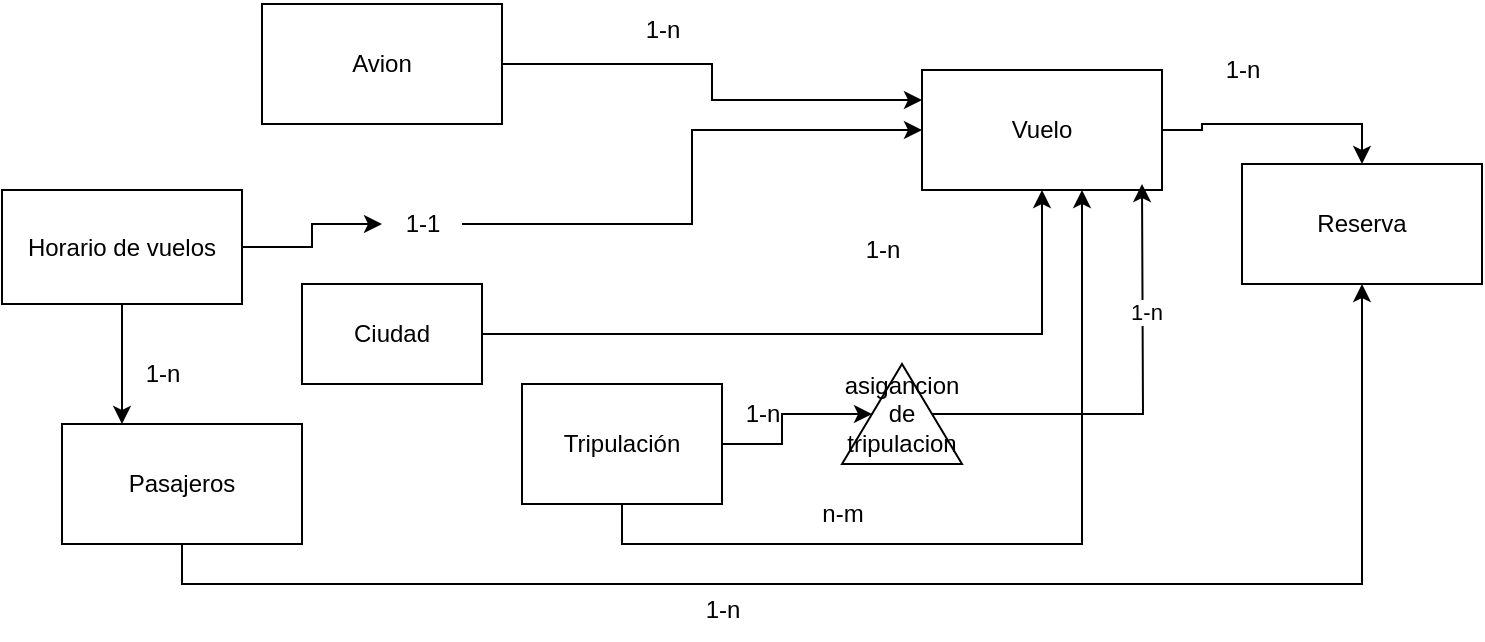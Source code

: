 <mxfile version="26.0.16">
  <diagram name="Página-1" id="086kb03i-b_UNXxnlOHt">
    <mxGraphModel dx="2117" dy="557" grid="1" gridSize="10" guides="1" tooltips="1" connect="1" arrows="1" fold="1" page="1" pageScale="1" pageWidth="827" pageHeight="1169" math="0" shadow="0">
      <root>
        <mxCell id="0" />
        <mxCell id="1" parent="0" />
        <mxCell id="uACeNrleiactqr5SETsN-12" style="edgeStyle=orthogonalEdgeStyle;rounded=0;orthogonalLoop=1;jettySize=auto;html=1;exitX=1;exitY=0.5;exitDx=0;exitDy=0;entryX=0;entryY=0.25;entryDx=0;entryDy=0;" edge="1" parent="1" source="uACeNrleiactqr5SETsN-3" target="uACeNrleiactqr5SETsN-4">
          <mxGeometry relative="1" as="geometry" />
        </mxCell>
        <mxCell id="uACeNrleiactqr5SETsN-3" value="&lt;font style=&quot;vertical-align: inherit;&quot;&gt;&lt;font style=&quot;vertical-align: inherit;&quot;&gt;Avion&lt;/font&gt;&lt;/font&gt;" style="rounded=0;whiteSpace=wrap;html=1;" vertex="1" parent="1">
          <mxGeometry x="60" y="40" width="120" height="60" as="geometry" />
        </mxCell>
        <mxCell id="uACeNrleiactqr5SETsN-19" style="edgeStyle=orthogonalEdgeStyle;rounded=0;orthogonalLoop=1;jettySize=auto;html=1;exitX=1;exitY=0.5;exitDx=0;exitDy=0;entryX=0.5;entryY=0;entryDx=0;entryDy=0;" edge="1" parent="1" source="uACeNrleiactqr5SETsN-4" target="uACeNrleiactqr5SETsN-10">
          <mxGeometry relative="1" as="geometry" />
        </mxCell>
        <mxCell id="uACeNrleiactqr5SETsN-4" value="&lt;font style=&quot;vertical-align: inherit;&quot;&gt;&lt;font style=&quot;vertical-align: inherit;&quot;&gt;Vuelo&lt;/font&gt;&lt;/font&gt;" style="rounded=0;whiteSpace=wrap;html=1;" vertex="1" parent="1">
          <mxGeometry x="390" y="73" width="120" height="60" as="geometry" />
        </mxCell>
        <mxCell id="uACeNrleiactqr5SETsN-14" style="edgeStyle=orthogonalEdgeStyle;rounded=0;orthogonalLoop=1;jettySize=auto;html=1;exitX=1;exitY=0.5;exitDx=0;exitDy=0;" edge="1" parent="1" source="uACeNrleiactqr5SETsN-5" target="uACeNrleiactqr5SETsN-4">
          <mxGeometry relative="1" as="geometry" />
        </mxCell>
        <mxCell id="uACeNrleiactqr5SETsN-5" value="&lt;font style=&quot;vertical-align: inherit;&quot;&gt;&lt;font style=&quot;vertical-align: inherit;&quot;&gt;Ciudad&lt;/font&gt;&lt;/font&gt;" style="rounded=0;whiteSpace=wrap;html=1;" vertex="1" parent="1">
          <mxGeometry x="80" y="180" width="90" height="50" as="geometry" />
        </mxCell>
        <mxCell id="uACeNrleiactqr5SETsN-23" style="edgeStyle=orthogonalEdgeStyle;rounded=0;orthogonalLoop=1;jettySize=auto;html=1;entryX=0.25;entryY=0;entryDx=0;entryDy=0;" edge="1" parent="1" source="uACeNrleiactqr5SETsN-7" target="uACeNrleiactqr5SETsN-8">
          <mxGeometry relative="1" as="geometry" />
        </mxCell>
        <mxCell id="uACeNrleiactqr5SETsN-28" style="edgeStyle=orthogonalEdgeStyle;rounded=0;orthogonalLoop=1;jettySize=auto;html=1;entryX=0;entryY=0.5;entryDx=0;entryDy=0;" edge="1" parent="1" source="uACeNrleiactqr5SETsN-26" target="uACeNrleiactqr5SETsN-4">
          <mxGeometry relative="1" as="geometry" />
        </mxCell>
        <mxCell id="uACeNrleiactqr5SETsN-7" value="&lt;font style=&quot;vertical-align: inherit;&quot;&gt;&lt;font style=&quot;vertical-align: inherit;&quot;&gt;Horario de vuelos&lt;/font&gt;&lt;/font&gt;" style="rounded=0;whiteSpace=wrap;html=1;" vertex="1" parent="1">
          <mxGeometry x="-70" y="133" width="120" height="57" as="geometry" />
        </mxCell>
        <mxCell id="uACeNrleiactqr5SETsN-17" style="edgeStyle=orthogonalEdgeStyle;rounded=0;orthogonalLoop=1;jettySize=auto;html=1;exitX=0.5;exitY=1;exitDx=0;exitDy=0;" edge="1" parent="1" source="uACeNrleiactqr5SETsN-8" target="uACeNrleiactqr5SETsN-10">
          <mxGeometry relative="1" as="geometry" />
        </mxCell>
        <mxCell id="uACeNrleiactqr5SETsN-8" value="&lt;font style=&quot;vertical-align: inherit;&quot;&gt;&lt;font style=&quot;vertical-align: inherit;&quot;&gt;Pasajeros&lt;/font&gt;&lt;/font&gt;" style="rounded=0;whiteSpace=wrap;html=1;" vertex="1" parent="1">
          <mxGeometry x="-40" y="250" width="120" height="60" as="geometry" />
        </mxCell>
        <mxCell id="uACeNrleiactqr5SETsN-21" style="edgeStyle=orthogonalEdgeStyle;rounded=0;orthogonalLoop=1;jettySize=auto;html=1;exitX=0.5;exitY=1;exitDx=0;exitDy=0;" edge="1" parent="1" source="uACeNrleiactqr5SETsN-9" target="uACeNrleiactqr5SETsN-4">
          <mxGeometry relative="1" as="geometry">
            <Array as="points">
              <mxPoint x="240" y="310" />
              <mxPoint x="470" y="310" />
            </Array>
          </mxGeometry>
        </mxCell>
        <mxCell id="uACeNrleiactqr5SETsN-41" style="edgeStyle=orthogonalEdgeStyle;rounded=0;orthogonalLoop=1;jettySize=auto;html=1;entryX=0.5;entryY=0;entryDx=0;entryDy=0;" edge="1" parent="1" source="uACeNrleiactqr5SETsN-9" target="uACeNrleiactqr5SETsN-40">
          <mxGeometry relative="1" as="geometry" />
        </mxCell>
        <mxCell id="uACeNrleiactqr5SETsN-9" value="&lt;font style=&quot;vertical-align: inherit;&quot;&gt;&lt;font style=&quot;vertical-align: inherit;&quot;&gt;Tripulación&lt;/font&gt;&lt;/font&gt;" style="rounded=0;whiteSpace=wrap;html=1;" vertex="1" parent="1">
          <mxGeometry x="190" y="230" width="100" height="60" as="geometry" />
        </mxCell>
        <mxCell id="uACeNrleiactqr5SETsN-10" value="Reserva" style="rounded=0;whiteSpace=wrap;html=1;" vertex="1" parent="1">
          <mxGeometry x="550" y="120" width="120" height="60" as="geometry" />
        </mxCell>
        <mxCell id="uACeNrleiactqr5SETsN-13" value="&lt;font style=&quot;vertical-align: inherit;&quot;&gt;&lt;font style=&quot;vertical-align: inherit;&quot;&gt;1-n&lt;/font&gt;&lt;/font&gt;" style="text;html=1;align=center;verticalAlign=middle;resizable=0;points=[];autosize=1;strokeColor=none;fillColor=none;" vertex="1" parent="1">
          <mxGeometry x="240" y="38" width="40" height="30" as="geometry" />
        </mxCell>
        <mxCell id="uACeNrleiactqr5SETsN-16" value="&lt;font style=&quot;vertical-align: inherit;&quot;&gt;&lt;font style=&quot;vertical-align: inherit;&quot;&gt;1-n&lt;/font&gt;&lt;/font&gt;" style="text;html=1;align=center;verticalAlign=middle;resizable=0;points=[];autosize=1;strokeColor=none;fillColor=none;" vertex="1" parent="1">
          <mxGeometry x="350" y="148" width="40" height="30" as="geometry" />
        </mxCell>
        <mxCell id="uACeNrleiactqr5SETsN-18" value="&lt;font style=&quot;vertical-align: inherit;&quot;&gt;&lt;font style=&quot;vertical-align: inherit;&quot;&gt;1-n&lt;/font&gt;&lt;/font&gt;" style="text;html=1;align=center;verticalAlign=middle;resizable=0;points=[];autosize=1;strokeColor=none;fillColor=none;" vertex="1" parent="1">
          <mxGeometry x="270" y="328" width="40" height="30" as="geometry" />
        </mxCell>
        <mxCell id="uACeNrleiactqr5SETsN-20" value="&lt;font style=&quot;vertical-align: inherit;&quot;&gt;&lt;font style=&quot;vertical-align: inherit;&quot;&gt;1-n&lt;/font&gt;&lt;/font&gt;" style="text;html=1;align=center;verticalAlign=middle;resizable=0;points=[];autosize=1;strokeColor=none;fillColor=none;" vertex="1" parent="1">
          <mxGeometry x="530" y="58" width="40" height="30" as="geometry" />
        </mxCell>
        <mxCell id="uACeNrleiactqr5SETsN-22" value="&lt;font style=&quot;vertical-align: inherit;&quot;&gt;&lt;font style=&quot;vertical-align: inherit;&quot;&gt;&lt;font style=&quot;vertical-align: inherit;&quot;&gt;&lt;font style=&quot;vertical-align: inherit;&quot;&gt;n-m&lt;/font&gt;&lt;/font&gt;&lt;/font&gt;&lt;/font&gt;" style="text;html=1;align=center;verticalAlign=middle;resizable=0;points=[];autosize=1;strokeColor=none;fillColor=none;" vertex="1" parent="1">
          <mxGeometry x="330" y="280" width="40" height="30" as="geometry" />
        </mxCell>
        <mxCell id="uACeNrleiactqr5SETsN-24" value="&lt;font style=&quot;vertical-align: inherit;&quot;&gt;&lt;font style=&quot;vertical-align: inherit;&quot;&gt;1-n&lt;/font&gt;&lt;/font&gt;" style="text;html=1;align=center;verticalAlign=middle;resizable=0;points=[];autosize=1;strokeColor=none;fillColor=none;" vertex="1" parent="1">
          <mxGeometry x="-10" y="210" width="40" height="30" as="geometry" />
        </mxCell>
        <mxCell id="uACeNrleiactqr5SETsN-29" value="" style="edgeStyle=orthogonalEdgeStyle;rounded=0;orthogonalLoop=1;jettySize=auto;html=1;entryX=0;entryY=0.5;entryDx=0;entryDy=0;" edge="1" parent="1" source="uACeNrleiactqr5SETsN-7" target="uACeNrleiactqr5SETsN-26">
          <mxGeometry relative="1" as="geometry">
            <mxPoint x="50" y="162" as="sourcePoint" />
            <mxPoint x="380" y="80" as="targetPoint" />
          </mxGeometry>
        </mxCell>
        <mxCell id="uACeNrleiactqr5SETsN-26" value="&lt;font style=&quot;vertical-align: inherit;&quot;&gt;&lt;font style=&quot;vertical-align: inherit;&quot;&gt;1-1&lt;/font&gt;&lt;/font&gt;" style="text;html=1;align=center;verticalAlign=middle;resizable=0;points=[];autosize=1;strokeColor=none;fillColor=none;" vertex="1" parent="1">
          <mxGeometry x="120" y="135" width="40" height="30" as="geometry" />
        </mxCell>
        <mxCell id="uACeNrleiactqr5SETsN-44" style="edgeStyle=orthogonalEdgeStyle;rounded=0;orthogonalLoop=1;jettySize=auto;html=1;exitX=0.5;exitY=1;exitDx=0;exitDy=0;" edge="1" parent="1" source="uACeNrleiactqr5SETsN-40">
          <mxGeometry relative="1" as="geometry">
            <mxPoint x="500" y="130" as="targetPoint" />
          </mxGeometry>
        </mxCell>
        <mxCell id="uACeNrleiactqr5SETsN-45" value="&lt;font style=&quot;vertical-align: inherit;&quot;&gt;&lt;font style=&quot;vertical-align: inherit;&quot;&gt;1-n&lt;/font&gt;&lt;/font&gt;" style="edgeLabel;html=1;align=center;verticalAlign=middle;resizable=0;points=[];" vertex="1" connectable="0" parent="uACeNrleiactqr5SETsN-44">
          <mxGeometry x="0.421" y="-1" relative="1" as="geometry">
            <mxPoint as="offset" />
          </mxGeometry>
        </mxCell>
        <mxCell id="uACeNrleiactqr5SETsN-40" value="&lt;font style=&quot;vertical-align: inherit;&quot;&gt;&lt;font style=&quot;vertical-align: inherit;&quot;&gt;asigancion de tripulacion&lt;/font&gt;&lt;/font&gt;" style="triangle;whiteSpace=wrap;html=1;direction=north;" vertex="1" parent="1">
          <mxGeometry x="350" y="220" width="60" height="50" as="geometry" />
        </mxCell>
        <mxCell id="uACeNrleiactqr5SETsN-42" value="&lt;font style=&quot;vertical-align: inherit;&quot;&gt;&lt;font style=&quot;vertical-align: inherit;&quot;&gt;1-n&lt;/font&gt;&lt;/font&gt;" style="text;html=1;align=center;verticalAlign=middle;resizable=0;points=[];autosize=1;strokeColor=none;fillColor=none;" vertex="1" parent="1">
          <mxGeometry x="290" y="230" width="40" height="30" as="geometry" />
        </mxCell>
      </root>
    </mxGraphModel>
  </diagram>
</mxfile>
